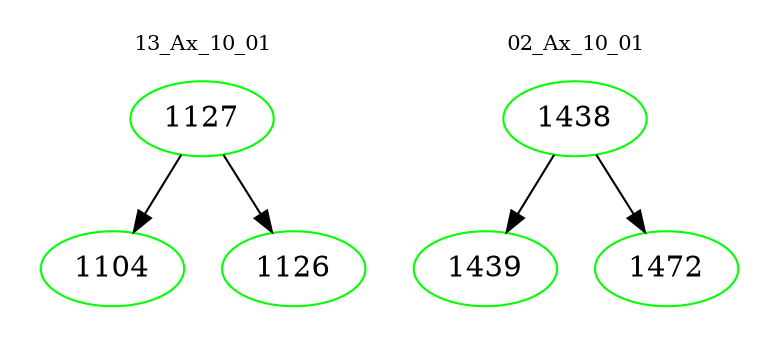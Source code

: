 digraph{
subgraph cluster_0 {
color = white
label = "13_Ax_10_01";
fontsize=10;
T0_1127 [label="1127", color="green"]
T0_1127 -> T0_1104 [color="black"]
T0_1104 [label="1104", color="green"]
T0_1127 -> T0_1126 [color="black"]
T0_1126 [label="1126", color="green"]
}
subgraph cluster_1 {
color = white
label = "02_Ax_10_01";
fontsize=10;
T1_1438 [label="1438", color="green"]
T1_1438 -> T1_1439 [color="black"]
T1_1439 [label="1439", color="green"]
T1_1438 -> T1_1472 [color="black"]
T1_1472 [label="1472", color="green"]
}
}
